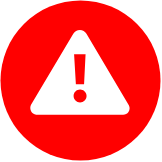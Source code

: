 <mxfile version="20.2.2" type="device"><diagram id="J2OuSg8uE9UjYtb7iVZ3" name="Seite-1"><mxGraphModel dx="399" dy="272" grid="1" gridSize="10" guides="1" tooltips="1" connect="1" arrows="1" fold="1" page="1" pageScale="1" pageWidth="827" pageHeight="1169" math="0" shadow="0"><root><mxCell id="0"/><mxCell id="1" parent="0"/><mxCell id="hAJaRdIYze2g09QByDpZ-1" value="" style="ellipse;whiteSpace=wrap;html=1;aspect=fixed;strokeWidth=0;fillColor=#FF0000;strokeColor=none;" parent="1" vertex="1"><mxGeometry x="40" y="80" width="80" height="80" as="geometry"/></mxCell><mxCell id="na2XEyX6FowcAoHF-cJp-3" value="" style="verticalLabelPosition=bottom;html=1;verticalAlign=top;align=center;strokeColor=none;fillColor=#FFFFFF;shape=mxgraph.azure.azure_alert;" vertex="1" parent="1"><mxGeometry x="55" y="95" width="50" height="42.5" as="geometry"/></mxCell></root></mxGraphModel></diagram></mxfile>